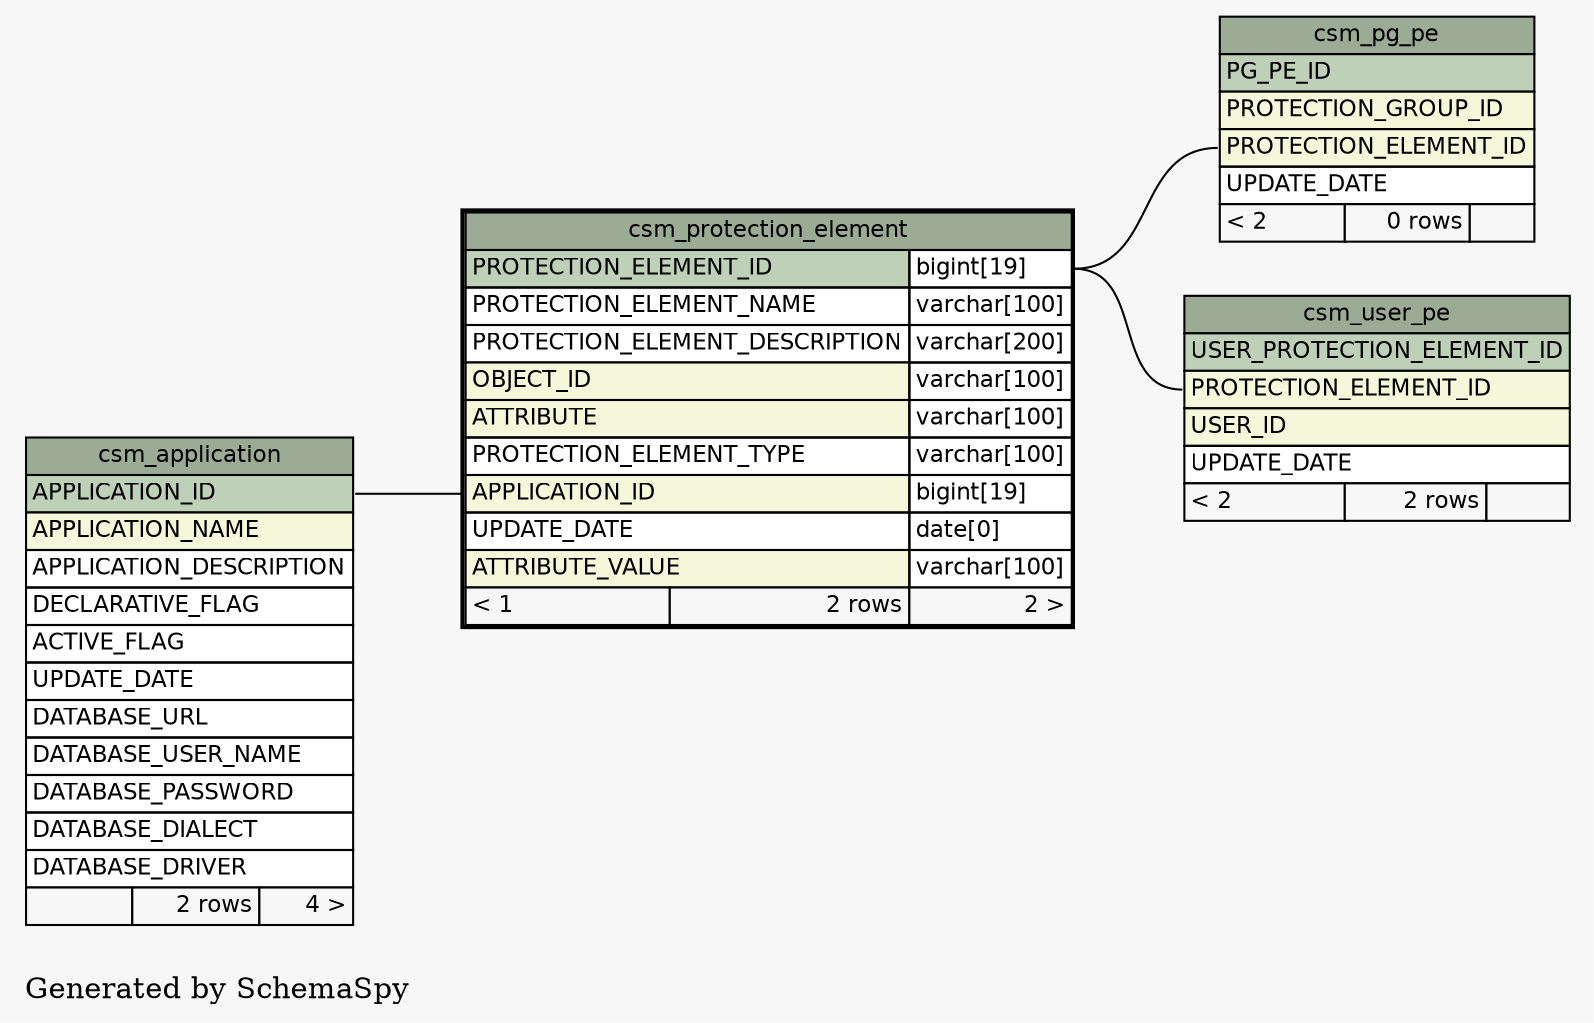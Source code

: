 // dot 2.16.1 on Linux 2.6.25.6-27.fc8
digraph "oneDegreeRelationshipsGraph" {
  graph [
    rankdir="RL"
    bgcolor="#f7f7f7"
    label="\nGenerated by SchemaSpy"
    labeljust="l"
  ];
  node [
    fontname="Helvetica"
    fontsize="11"
    shape="plaintext"
  ];
  edge [
    arrowsize="0.8"
  ];
  "csm_pg_pe":"PROTECTION_ELEMENT_ID":w -> "csm_protection_element":"PROTECTION_ELEMENT_ID.type":e [arrowtail=crowtee arrowhead=none];
  "csm_protection_element":"APPLICATION_ID":w -> "csm_application":"APPLICATION_ID":e [arrowtail=crowtee arrowhead=none];
  "csm_user_pe":"PROTECTION_ELEMENT_ID":w -> "csm_protection_element":"PROTECTION_ELEMENT_ID.type":e [arrowtail=crowtee arrowhead=none];
  "csm_application" [
    label=<
    <TABLE BORDER="0" CELLBORDER="1" CELLSPACING="0" BGCOLOR="#ffffff">
      <TR><TD PORT="csm_application.heading" COLSPAN="3" BGCOLOR="#9bab96" ALIGN="CENTER">csm_application</TD></TR>
      <TR><TD PORT="APPLICATION_ID" COLSPAN="3" BGCOLOR="#bed1b8" ALIGN="LEFT">APPLICATION_ID</TD></TR>
      <TR><TD PORT="APPLICATION_NAME" COLSPAN="3" BGCOLOR="#f4f7da" ALIGN="LEFT">APPLICATION_NAME</TD></TR>
      <TR><TD PORT="APPLICATION_DESCRIPTION" COLSPAN="3" ALIGN="LEFT">APPLICATION_DESCRIPTION</TD></TR>
      <TR><TD PORT="DECLARATIVE_FLAG" COLSPAN="3" ALIGN="LEFT">DECLARATIVE_FLAG</TD></TR>
      <TR><TD PORT="ACTIVE_FLAG" COLSPAN="3" ALIGN="LEFT">ACTIVE_FLAG</TD></TR>
      <TR><TD PORT="UPDATE_DATE" COLSPAN="3" ALIGN="LEFT">UPDATE_DATE</TD></TR>
      <TR><TD PORT="DATABASE_URL" COLSPAN="3" ALIGN="LEFT">DATABASE_URL</TD></TR>
      <TR><TD PORT="DATABASE_USER_NAME" COLSPAN="3" ALIGN="LEFT">DATABASE_USER_NAME</TD></TR>
      <TR><TD PORT="DATABASE_PASSWORD" COLSPAN="3" ALIGN="LEFT">DATABASE_PASSWORD</TD></TR>
      <TR><TD PORT="DATABASE_DIALECT" COLSPAN="3" ALIGN="LEFT">DATABASE_DIALECT</TD></TR>
      <TR><TD PORT="DATABASE_DRIVER" COLSPAN="3" ALIGN="LEFT">DATABASE_DRIVER</TD></TR>
      <TR><TD ALIGN="LEFT" BGCOLOR="#f7f7f7">  </TD><TD ALIGN="RIGHT" BGCOLOR="#f7f7f7">2 rows</TD><TD ALIGN="RIGHT" BGCOLOR="#f7f7f7">4 &gt;</TD></TR>
    </TABLE>>
    URL="csm_application.html#graph"
    tooltip="csm_application"
  ];
  "csm_pg_pe" [
    label=<
    <TABLE BORDER="0" CELLBORDER="1" CELLSPACING="0" BGCOLOR="#ffffff">
      <TR><TD PORT="csm_pg_pe.heading" COLSPAN="3" BGCOLOR="#9bab96" ALIGN="CENTER">csm_pg_pe</TD></TR>
      <TR><TD PORT="PG_PE_ID" COLSPAN="3" BGCOLOR="#bed1b8" ALIGN="LEFT">PG_PE_ID</TD></TR>
      <TR><TD PORT="PROTECTION_GROUP_ID" COLSPAN="3" BGCOLOR="#f4f7da" ALIGN="LEFT">PROTECTION_GROUP_ID</TD></TR>
      <TR><TD PORT="PROTECTION_ELEMENT_ID" COLSPAN="3" BGCOLOR="#f4f7da" ALIGN="LEFT">PROTECTION_ELEMENT_ID</TD></TR>
      <TR><TD PORT="UPDATE_DATE" COLSPAN="3" ALIGN="LEFT">UPDATE_DATE</TD></TR>
      <TR><TD ALIGN="LEFT" BGCOLOR="#f7f7f7">&lt; 2</TD><TD ALIGN="RIGHT" BGCOLOR="#f7f7f7">0 rows</TD><TD ALIGN="RIGHT" BGCOLOR="#f7f7f7">  </TD></TR>
    </TABLE>>
    URL="csm_pg_pe.html#graph"
    tooltip="csm_pg_pe"
  ];
  "csm_protection_element" [
    label=<
    <TABLE BORDER="2" CELLBORDER="1" CELLSPACING="0" BGCOLOR="#ffffff">
      <TR><TD PORT="csm_protection_element.heading" COLSPAN="3" BGCOLOR="#9bab96" ALIGN="CENTER">csm_protection_element</TD></TR>
      <TR><TD PORT="PROTECTION_ELEMENT_ID" COLSPAN="2" BGCOLOR="#bed1b8" ALIGN="LEFT">PROTECTION_ELEMENT_ID</TD><TD PORT="PROTECTION_ELEMENT_ID.type" ALIGN="LEFT">bigint[19]</TD></TR>
      <TR><TD PORT="PROTECTION_ELEMENT_NAME" COLSPAN="2" ALIGN="LEFT">PROTECTION_ELEMENT_NAME</TD><TD PORT="PROTECTION_ELEMENT_NAME.type" ALIGN="LEFT">varchar[100]</TD></TR>
      <TR><TD PORT="PROTECTION_ELEMENT_DESCRIPTION" COLSPAN="2" ALIGN="LEFT">PROTECTION_ELEMENT_DESCRIPTION</TD><TD PORT="PROTECTION_ELEMENT_DESCRIPTION.type" ALIGN="LEFT">varchar[200]</TD></TR>
      <TR><TD PORT="OBJECT_ID" COLSPAN="2" BGCOLOR="#f4f7da" ALIGN="LEFT">OBJECT_ID</TD><TD PORT="OBJECT_ID.type" ALIGN="LEFT">varchar[100]</TD></TR>
      <TR><TD PORT="ATTRIBUTE" COLSPAN="2" BGCOLOR="#f4f7da" ALIGN="LEFT">ATTRIBUTE</TD><TD PORT="ATTRIBUTE.type" ALIGN="LEFT">varchar[100]</TD></TR>
      <TR><TD PORT="PROTECTION_ELEMENT_TYPE" COLSPAN="2" ALIGN="LEFT">PROTECTION_ELEMENT_TYPE</TD><TD PORT="PROTECTION_ELEMENT_TYPE.type" ALIGN="LEFT">varchar[100]</TD></TR>
      <TR><TD PORT="APPLICATION_ID" COLSPAN="2" BGCOLOR="#f4f7da" ALIGN="LEFT">APPLICATION_ID</TD><TD PORT="APPLICATION_ID.type" ALIGN="LEFT">bigint[19]</TD></TR>
      <TR><TD PORT="UPDATE_DATE" COLSPAN="2" ALIGN="LEFT">UPDATE_DATE</TD><TD PORT="UPDATE_DATE.type" ALIGN="LEFT">date[0]</TD></TR>
      <TR><TD PORT="ATTRIBUTE_VALUE" COLSPAN="2" BGCOLOR="#f4f7da" ALIGN="LEFT">ATTRIBUTE_VALUE</TD><TD PORT="ATTRIBUTE_VALUE.type" ALIGN="LEFT">varchar[100]</TD></TR>
      <TR><TD ALIGN="LEFT" BGCOLOR="#f7f7f7">&lt; 1</TD><TD ALIGN="RIGHT" BGCOLOR="#f7f7f7">2 rows</TD><TD ALIGN="RIGHT" BGCOLOR="#f7f7f7">2 &gt;</TD></TR>
    </TABLE>>
    URL="csm_protection_element.html#"
    tooltip="csm_protection_element"
  ];
  "csm_user_pe" [
    label=<
    <TABLE BORDER="0" CELLBORDER="1" CELLSPACING="0" BGCOLOR="#ffffff">
      <TR><TD PORT="csm_user_pe.heading" COLSPAN="3" BGCOLOR="#9bab96" ALIGN="CENTER">csm_user_pe</TD></TR>
      <TR><TD PORT="USER_PROTECTION_ELEMENT_ID" COLSPAN="3" BGCOLOR="#bed1b8" ALIGN="LEFT">USER_PROTECTION_ELEMENT_ID</TD></TR>
      <TR><TD PORT="PROTECTION_ELEMENT_ID" COLSPAN="3" BGCOLOR="#f4f7da" ALIGN="LEFT">PROTECTION_ELEMENT_ID</TD></TR>
      <TR><TD PORT="USER_ID" COLSPAN="3" BGCOLOR="#f4f7da" ALIGN="LEFT">USER_ID</TD></TR>
      <TR><TD PORT="UPDATE_DATE" COLSPAN="3" ALIGN="LEFT">UPDATE_DATE</TD></TR>
      <TR><TD ALIGN="LEFT" BGCOLOR="#f7f7f7">&lt; 2</TD><TD ALIGN="RIGHT" BGCOLOR="#f7f7f7">2 rows</TD><TD ALIGN="RIGHT" BGCOLOR="#f7f7f7">  </TD></TR>
    </TABLE>>
    URL="csm_user_pe.html#graph"
    tooltip="csm_user_pe"
  ];
}
